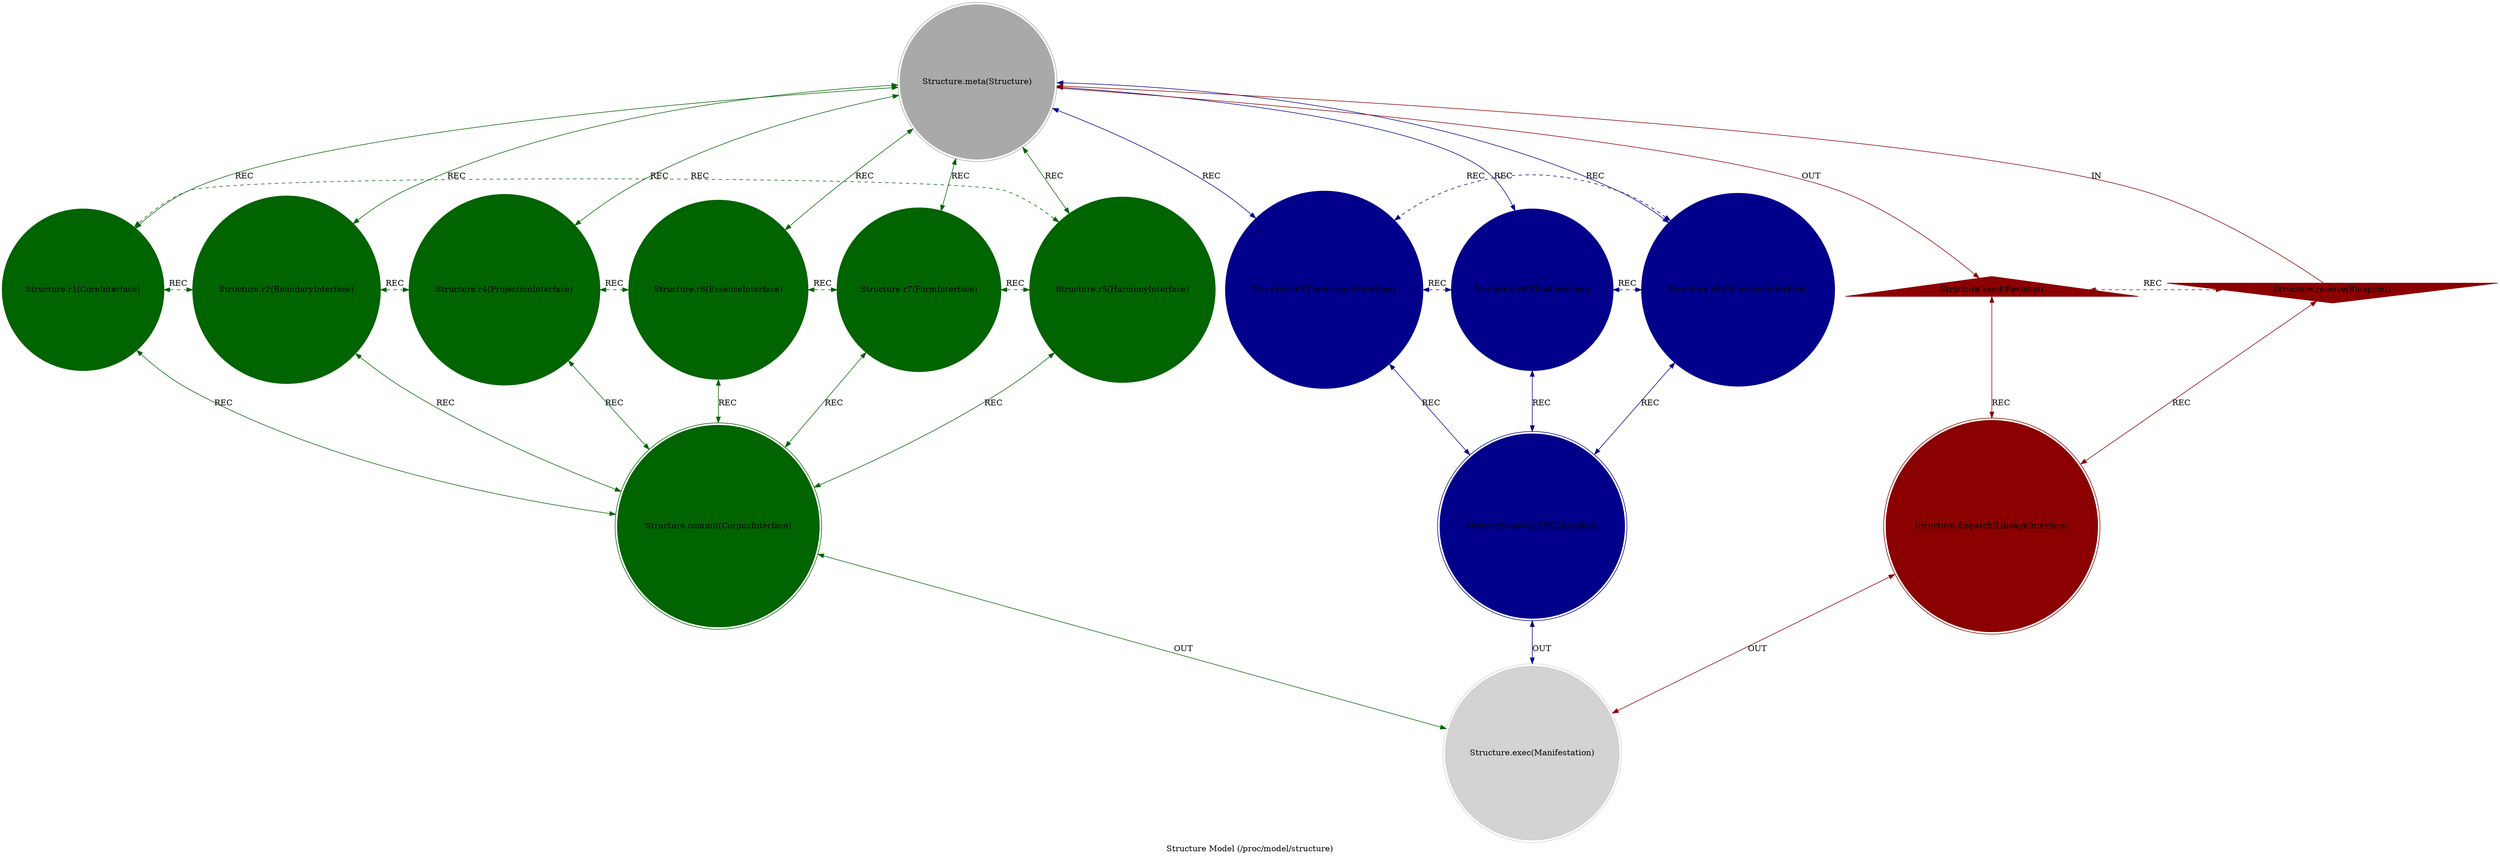 strict digraph StructureModel {
    style = filled;
    color = lightgray;
    node [shape = circle; style = filled; color = lightgreen;];
    edge [color = darkgray;];
    label = "Structure Model (/proc/model/structure)";
    comment = "TODO";
    
    spark_0_structure_model_t [label = "Structure.meta(Structure)";comment = "Abstract: TODO";shape = doublecircle;color = darkgray;];
    spark_1_structure_model_t [label = "Structure.r1(CoreInterface)";comment = "Initiation: Fundamental Interface.";color = darkgreen;];
    spark_2_structure_model_t [label = "Structure.r2(BoundaryInterface)";comment = "Response: The interface that defines the limit between self and not-self.";color = darkgreen;];
    spark_4_structure_model_t [label = "Structure.r4(ProjectionInterface)";comment = "Integration: The interface that defines projection into subtler realm.";color = darkgreen;];
    spark_8_structure_model_t [label = "Structure.r8(EssenceInterface)";comment = "Reflection: The interface to pure, undifferentiated being.";color = darkgreen;];
    spark_7_structure_model_t [label = "Structure.r7(FormInterface)";comment = "Consolidation: The interface for manifesting in dense, physical realm.";color = darkgreen;];
    spark_5_structure_model_t [label = "Structure.r5(HarmonyInterface)";comment = "Propagation: The interface for connecting to and influencing larger systemic structure.";color = darkgreen;];
    spark_3_structure_model_t [label = "Structure.r3(PersistenceInterface)";comment = "Thesis: The interface that maintain structure over time.";color = darkblue;];
    spark_6_structure_model_t [label = "Structure.r6(FlowInterface)";comment = "Antithesis: The interface that manage changes and state transition within the structure.";color = darkblue;];
    spark_9_structure_model_t [label = "Structure.r9(CoherenceInterface)";comment = "Synthesis: The interface that ensure all parts of the structure work in logical unison.";color = darkblue;];
    spark_a_structure_model_t [label = "Structure.receive(Blueprint)";comment = "Potential: It receive the design system.";shape = invtriangle;color = darkred;];
    spark_b_structure_model_t [label = "Structure.send(Revision)";comment = "Manifest: Send the manifested qualities or attributes.";shape = triangle;color = darkred;];
    spark_c_structure_model_t [label = "Structure.dispatch(LineageInterface)";comment = "Why-Who: TODO";shape = doublecircle;color = darkred;];
    spark_d_structure_model_t [label = "Structure.commit(CorpusInterface)";comment = "What-How: TODO";shape = doublecircle;color = darkgreen;];
    spark_e_structure_model_t [label = "Structure.serve(LURDInterface)";comment = "When-Where: TODO";shape = doublecircle;color = darkblue;];
    spark_f_structure_model_t [label = "Structure.exec(Manifestation)";comment = "Which-Closure: The final executed state is a fully realized manifestation.";shape = doublecircle;color = lightgray;];
    
    spark_a_structure_model_t -> spark_0_structure_model_t [label = "IN"; comment = "todo"; color = darkred; constraint = false;];
    spark_0_structure_model_t -> spark_b_structure_model_t [label = "OUT"; comment = "todo"; color = darkred;];
    spark_0_structure_model_t -> spark_3_structure_model_t [label = "REC"; comment = "todo"; color = darkblue; dir = both;];
    spark_0_structure_model_t -> spark_6_structure_model_t [label = "REC"; comment = "todo"; color = darkblue; dir = both;];
    spark_0_structure_model_t -> spark_9_structure_model_t [label = "REC"; comment = "todo"; color = darkblue; dir = both;];
    spark_0_structure_model_t -> spark_1_structure_model_t [label = "REC"; comment = "todo"; color = darkgreen; dir = both;];
    spark_0_structure_model_t -> spark_2_structure_model_t [label = "REC"; comment = "todo"; color = darkgreen; dir = both;];
    spark_0_structure_model_t -> spark_4_structure_model_t [label = "REC"; comment = "todo"; color = darkgreen; dir = both;];
    spark_0_structure_model_t -> spark_8_structure_model_t [label = "REC"; comment = "todo"; color = darkgreen; dir = both;];
    spark_0_structure_model_t -> spark_7_structure_model_t [label = "REC"; comment = "todo"; color = darkgreen; dir = both;];
    spark_0_structure_model_t -> spark_5_structure_model_t [label = "REC"; comment = "todo"; color = darkgreen; dir = both;];
    
    spark_a_structure_model_t -> spark_c_structure_model_t [label = "REC"; comment = "todo"; color = darkred; dir = both;];
    spark_b_structure_model_t -> spark_c_structure_model_t [label = "REC"; comment = "todo"; color = darkred; dir = both;];
    spark_1_structure_model_t -> spark_d_structure_model_t [label = "REC"; comment = "todo"; color = darkgreen; dir = both;];
    spark_2_structure_model_t -> spark_d_structure_model_t [label = "REC"; comment = "todo"; color = darkgreen; dir = both;];
    spark_4_structure_model_t -> spark_d_structure_model_t [label = "REC"; comment = "todo"; color = darkgreen; dir = both;];
    spark_8_structure_model_t -> spark_d_structure_model_t [label = "REC"; comment = "todo"; color = darkgreen; dir = both;];
    spark_7_structure_model_t -> spark_d_structure_model_t [label = "REC"; comment = "todo"; color = darkgreen; dir = both;];
    spark_5_structure_model_t -> spark_d_structure_model_t [label = "REC"; comment = "todo"; color = darkgreen; dir = both;];
    spark_3_structure_model_t -> spark_e_structure_model_t [label = "REC"; comment = "todo"; color = darkblue; dir = both;];
    spark_6_structure_model_t -> spark_e_structure_model_t [label = "REC"; comment = "todo"; color = darkblue; dir = both;];
    spark_9_structure_model_t -> spark_e_structure_model_t [label = "REC"; comment = "todo"; color = darkblue; dir = both;];
    
    spark_1_structure_model_t -> spark_2_structure_model_t [label = "REC"; comment = "todo"; color = darkgreen; dir = both; style = dashed; constraint = false;];
    spark_2_structure_model_t -> spark_4_structure_model_t [label = "REC"; comment = "todo"; color = darkgreen; dir = both; style = dashed; constraint = false;];
    spark_4_structure_model_t -> spark_8_structure_model_t [label = "REC"; comment = "todo"; color = darkgreen; dir = both; style = dashed; constraint = false;];
    spark_8_structure_model_t -> spark_7_structure_model_t [label = "REC"; comment = "todo"; color = darkgreen; dir = both; style = dashed; constraint = false;];
    spark_7_structure_model_t -> spark_5_structure_model_t [label = "REC"; comment = "todo"; color = darkgreen; dir = both; style = dashed; constraint = false;];
    spark_5_structure_model_t -> spark_1_structure_model_t [label = "REC"; comment = "todo"; color = darkgreen; dir = both; style = dashed; constraint = false;];
    spark_3_structure_model_t -> spark_6_structure_model_t [label = "REC"; comment = "todo"; color = darkblue; dir = both; style = dashed; constraint = false;];
    spark_6_structure_model_t -> spark_9_structure_model_t [label = "REC"; comment = "todo"; color = darkblue; dir = both; style = dashed; constraint = false;];
    spark_9_structure_model_t -> spark_3_structure_model_t [label = "REC"; comment = "todo"; color = darkblue; dir = both; style = dashed; constraint = false;];
    spark_a_structure_model_t -> spark_b_structure_model_t [label = "REC"; comment = "todo"; color = darkred; dir = both; style = dashed; constraint = false;];
    
    spark_c_structure_model_t -> spark_f_structure_model_t [label = "OUT"; comment = "todo"; color = darkred; dir = both;];
    spark_d_structure_model_t -> spark_f_structure_model_t [label = "OUT"; comment = "todo"; color = darkgreen; dir = both;];
    spark_e_structure_model_t -> spark_f_structure_model_t [label = "OUT"; comment = "todo"; color = darkblue; dir = both;];
}